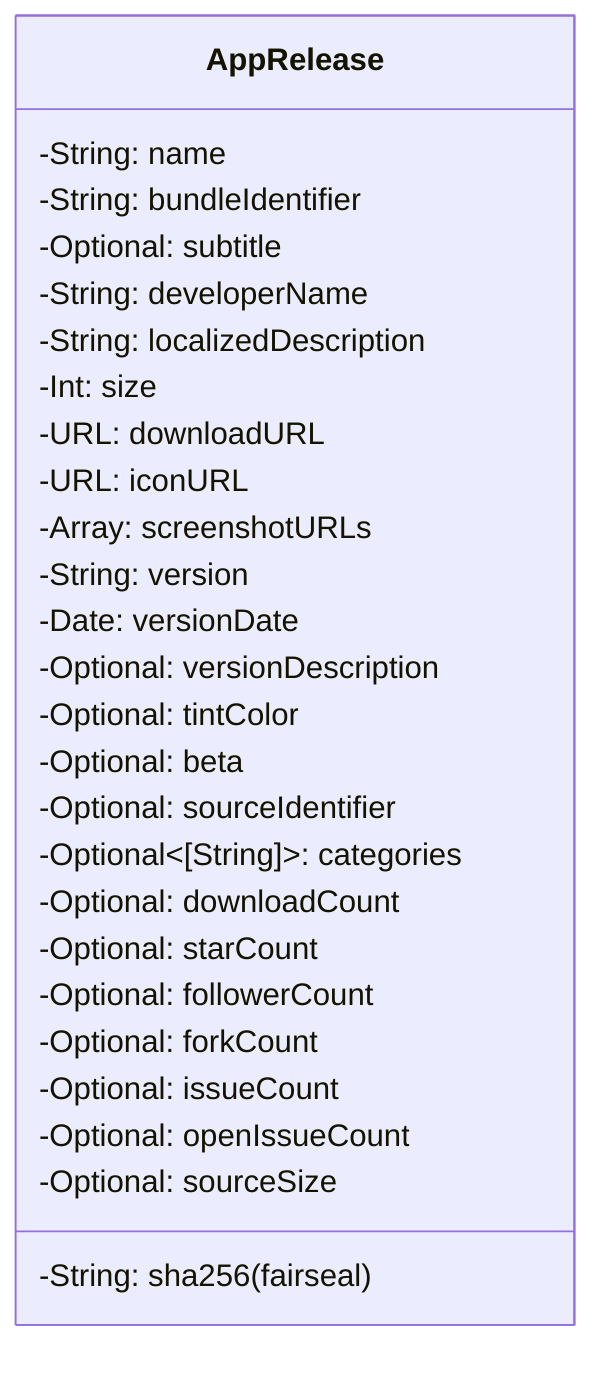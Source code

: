 classDiagram
    class AppRelease {
        -String: name
        -String: bundleIdentifier
        -Optional<String>: subtitle
        -String: developerName
        -String: localizedDescription
        -Int: size
        -URL: downloadURL
        -String: sha256 (fairseal)
        -URL: iconURL
        -Array<URL>: screenshotURLs
        -String: version
        -Date: versionDate
        -Optional<String>: versionDescription
        -Optional<String>: tintColor
        -Optional<Bool>: beta
        -Optional<String>: sourceIdentifier
        -Optional<[String]>: categories
        -Optional<Int>: downloadCount
        -Optional<Int>: starCount
        -Optional<Int>: followerCount
        -Optional<Int>: forkCount
        -Optional<Int>: issueCount
        -Optional<Int>: openIssueCount
        -Optional<Int>: sourceSize
    }